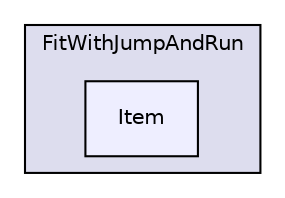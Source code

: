 digraph "C:/Users/tobia_000/Documents/Visual Studio 2013/Projects/Projektarbeit/FitWithJumpAndRun/Item" {
  compound=true
  node [ fontsize="10", fontname="Helvetica"];
  edge [ labelfontsize="10", labelfontname="Helvetica"];
  subgraph clusterdir_f506e0a0abdbf7b12d5e747e67133751 {
    graph [ bgcolor="#ddddee", pencolor="black", label="FitWithJumpAndRun" fontname="Helvetica", fontsize="10", URL="dir_f506e0a0abdbf7b12d5e747e67133751.html"]
  dir_4bbd2f79d4c35b8c404d3af42154ff6e [shape=box, label="Item", style="filled", fillcolor="#eeeeff", pencolor="black", URL="dir_4bbd2f79d4c35b8c404d3af42154ff6e.html"];
  }
}
